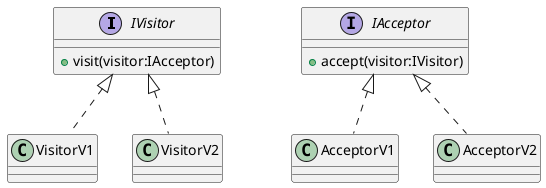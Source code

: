 @startuml

interface IVisitor {
    + visit(visitor:IAcceptor)
}

interface IAcceptor {
    + accept(visitor:IVisitor)
}

class AcceptorV1 implements IAcceptor
class AcceptorV2 implements IAcceptor

class VisitorV1 implements IVisitor
class VisitorV2 implements IVisitor

@enduml